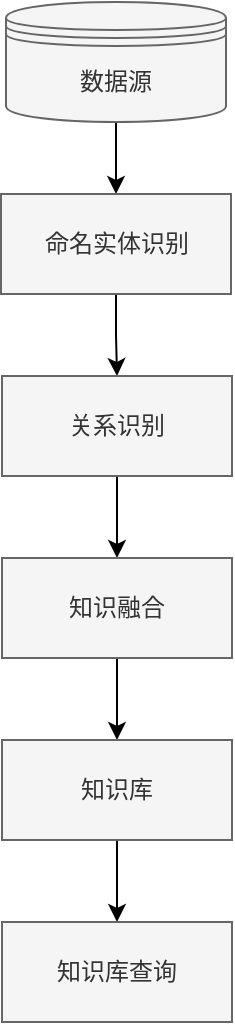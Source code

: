 <mxfile version="24.0.0" type="github">
  <diagram name="第 1 页" id="btT4Vg4YWJnxnvoGMOvL">
    <mxGraphModel dx="1185" dy="651" grid="1" gridSize="10" guides="1" tooltips="1" connect="1" arrows="1" fold="1" page="1" pageScale="1" pageWidth="827" pageHeight="1169" math="0" shadow="0">
      <root>
        <mxCell id="0" />
        <mxCell id="1" parent="0" />
        <mxCell id="NdZsPNryKYZL6S3J2FJ2-15" style="edgeStyle=orthogonalEdgeStyle;rounded=0;orthogonalLoop=1;jettySize=auto;html=1;entryX=0.5;entryY=0;entryDx=0;entryDy=0;" edge="1" parent="1" source="NdZsPNryKYZL6S3J2FJ2-1" target="NdZsPNryKYZL6S3J2FJ2-3">
          <mxGeometry relative="1" as="geometry" />
        </mxCell>
        <mxCell id="NdZsPNryKYZL6S3J2FJ2-1" value="数据源" style="shape=datastore;whiteSpace=wrap;html=1;fillColor=#f5f5f5;fontColor=#333333;strokeColor=#666666;" vertex="1" parent="1">
          <mxGeometry x="320" y="410" width="110" height="60" as="geometry" />
        </mxCell>
        <mxCell id="NdZsPNryKYZL6S3J2FJ2-16" style="edgeStyle=orthogonalEdgeStyle;rounded=0;orthogonalLoop=1;jettySize=auto;html=1;entryX=0.5;entryY=0;entryDx=0;entryDy=0;" edge="1" parent="1" source="NdZsPNryKYZL6S3J2FJ2-3" target="NdZsPNryKYZL6S3J2FJ2-5">
          <mxGeometry relative="1" as="geometry" />
        </mxCell>
        <mxCell id="NdZsPNryKYZL6S3J2FJ2-3" value="命名实体识别" style="rounded=0;whiteSpace=wrap;html=1;fillColor=#f5f5f5;fontColor=#333333;strokeColor=#666666;" vertex="1" parent="1">
          <mxGeometry x="317.5" y="506" width="115" height="50" as="geometry" />
        </mxCell>
        <mxCell id="NdZsPNryKYZL6S3J2FJ2-17" style="edgeStyle=orthogonalEdgeStyle;rounded=0;orthogonalLoop=1;jettySize=auto;html=1;entryX=0.5;entryY=0;entryDx=0;entryDy=0;" edge="1" parent="1" source="NdZsPNryKYZL6S3J2FJ2-5" target="NdZsPNryKYZL6S3J2FJ2-7">
          <mxGeometry relative="1" as="geometry" />
        </mxCell>
        <mxCell id="NdZsPNryKYZL6S3J2FJ2-5" value="关系识别" style="rounded=0;whiteSpace=wrap;html=1;fillColor=#f5f5f5;fontColor=#333333;strokeColor=#666666;" vertex="1" parent="1">
          <mxGeometry x="318" y="597" width="115" height="50" as="geometry" />
        </mxCell>
        <mxCell id="NdZsPNryKYZL6S3J2FJ2-18" style="edgeStyle=orthogonalEdgeStyle;rounded=0;orthogonalLoop=1;jettySize=auto;html=1;entryX=0.5;entryY=0;entryDx=0;entryDy=0;" edge="1" parent="1" source="NdZsPNryKYZL6S3J2FJ2-7" target="NdZsPNryKYZL6S3J2FJ2-9">
          <mxGeometry relative="1" as="geometry" />
        </mxCell>
        <mxCell id="NdZsPNryKYZL6S3J2FJ2-7" value="知识融合" style="rounded=0;whiteSpace=wrap;html=1;fillColor=#f5f5f5;fontColor=#333333;strokeColor=#666666;" vertex="1" parent="1">
          <mxGeometry x="318" y="688" width="115" height="50" as="geometry" />
        </mxCell>
        <mxCell id="NdZsPNryKYZL6S3J2FJ2-19" style="edgeStyle=orthogonalEdgeStyle;rounded=0;orthogonalLoop=1;jettySize=auto;html=1;entryX=0.5;entryY=0;entryDx=0;entryDy=0;" edge="1" parent="1" source="NdZsPNryKYZL6S3J2FJ2-9" target="NdZsPNryKYZL6S3J2FJ2-11">
          <mxGeometry relative="1" as="geometry" />
        </mxCell>
        <mxCell id="NdZsPNryKYZL6S3J2FJ2-9" value="知识库" style="rounded=0;whiteSpace=wrap;html=1;fillColor=#f5f5f5;fontColor=#333333;strokeColor=#666666;" vertex="1" parent="1">
          <mxGeometry x="318" y="779" width="115" height="50" as="geometry" />
        </mxCell>
        <mxCell id="NdZsPNryKYZL6S3J2FJ2-11" value="知识库查询" style="rounded=0;whiteSpace=wrap;html=1;fillColor=#f5f5f5;fontColor=#333333;strokeColor=#666666;" vertex="1" parent="1">
          <mxGeometry x="318" y="870" width="115" height="50" as="geometry" />
        </mxCell>
      </root>
    </mxGraphModel>
  </diagram>
</mxfile>
